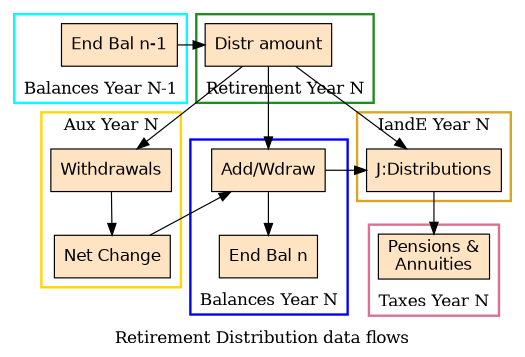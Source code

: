 digraph {
  graph [
    label = "Retirement Distribution data flows\n"
    labelloc= b
    rankdir="TB"
    newrank=true
    size=3.5
    penwidth=2
  ]
  node [fontname = "helvetica"
    shape=rect
    style=filled
    fillcolor=bisque];

  subgraph cluster_0 {
    label="Balances Year N-1"
    color=aqua
    "End Bal n-1"
  }
  subgraph cluster_1 {
    label="Retirement Year N"
    color=forestgreen
    "Distr amount"
  }
  subgraph cluster_3 {
    graph [labelloc=t]
    label="Aux Year N"
    color=gold
    "Withdrawals" ->
    "Net Change"
  }
  subgraph cluster_2 {
    graph [labelloc=b]
    label="Balances Year N"
    color=blue
    "Add/Wdraw" ->
    "End Bal n"
  }
    subgraph cluster_4 {
    graph [labelloc=t]
    label="IandE Year N"
    color=goldenrod
    "J:Distributions"
  }
    subgraph cluster_5{
      graph [labelloc=b]
      color=palevioletred
      label="Taxes Year N"
      "Pensions &\nAnnuities"
    }
    {rank=same
      "End Bal n-1"
      "Distr amount"
    }

    {rank=same
      "Add/Wdraw" 
      "Withdrawals"
      "J:Distributions"
    }

    "End Bal n-1" ->
    "Distr amount" -> {
    "Add/Wdraw"
    "Withdrawals"
    "J:Distributions"
    }
    "Net Change" ->
    "Add/Wdraw" -> 
    "J:Distributions" ->
    "Pensions &\nAnnuities"
}